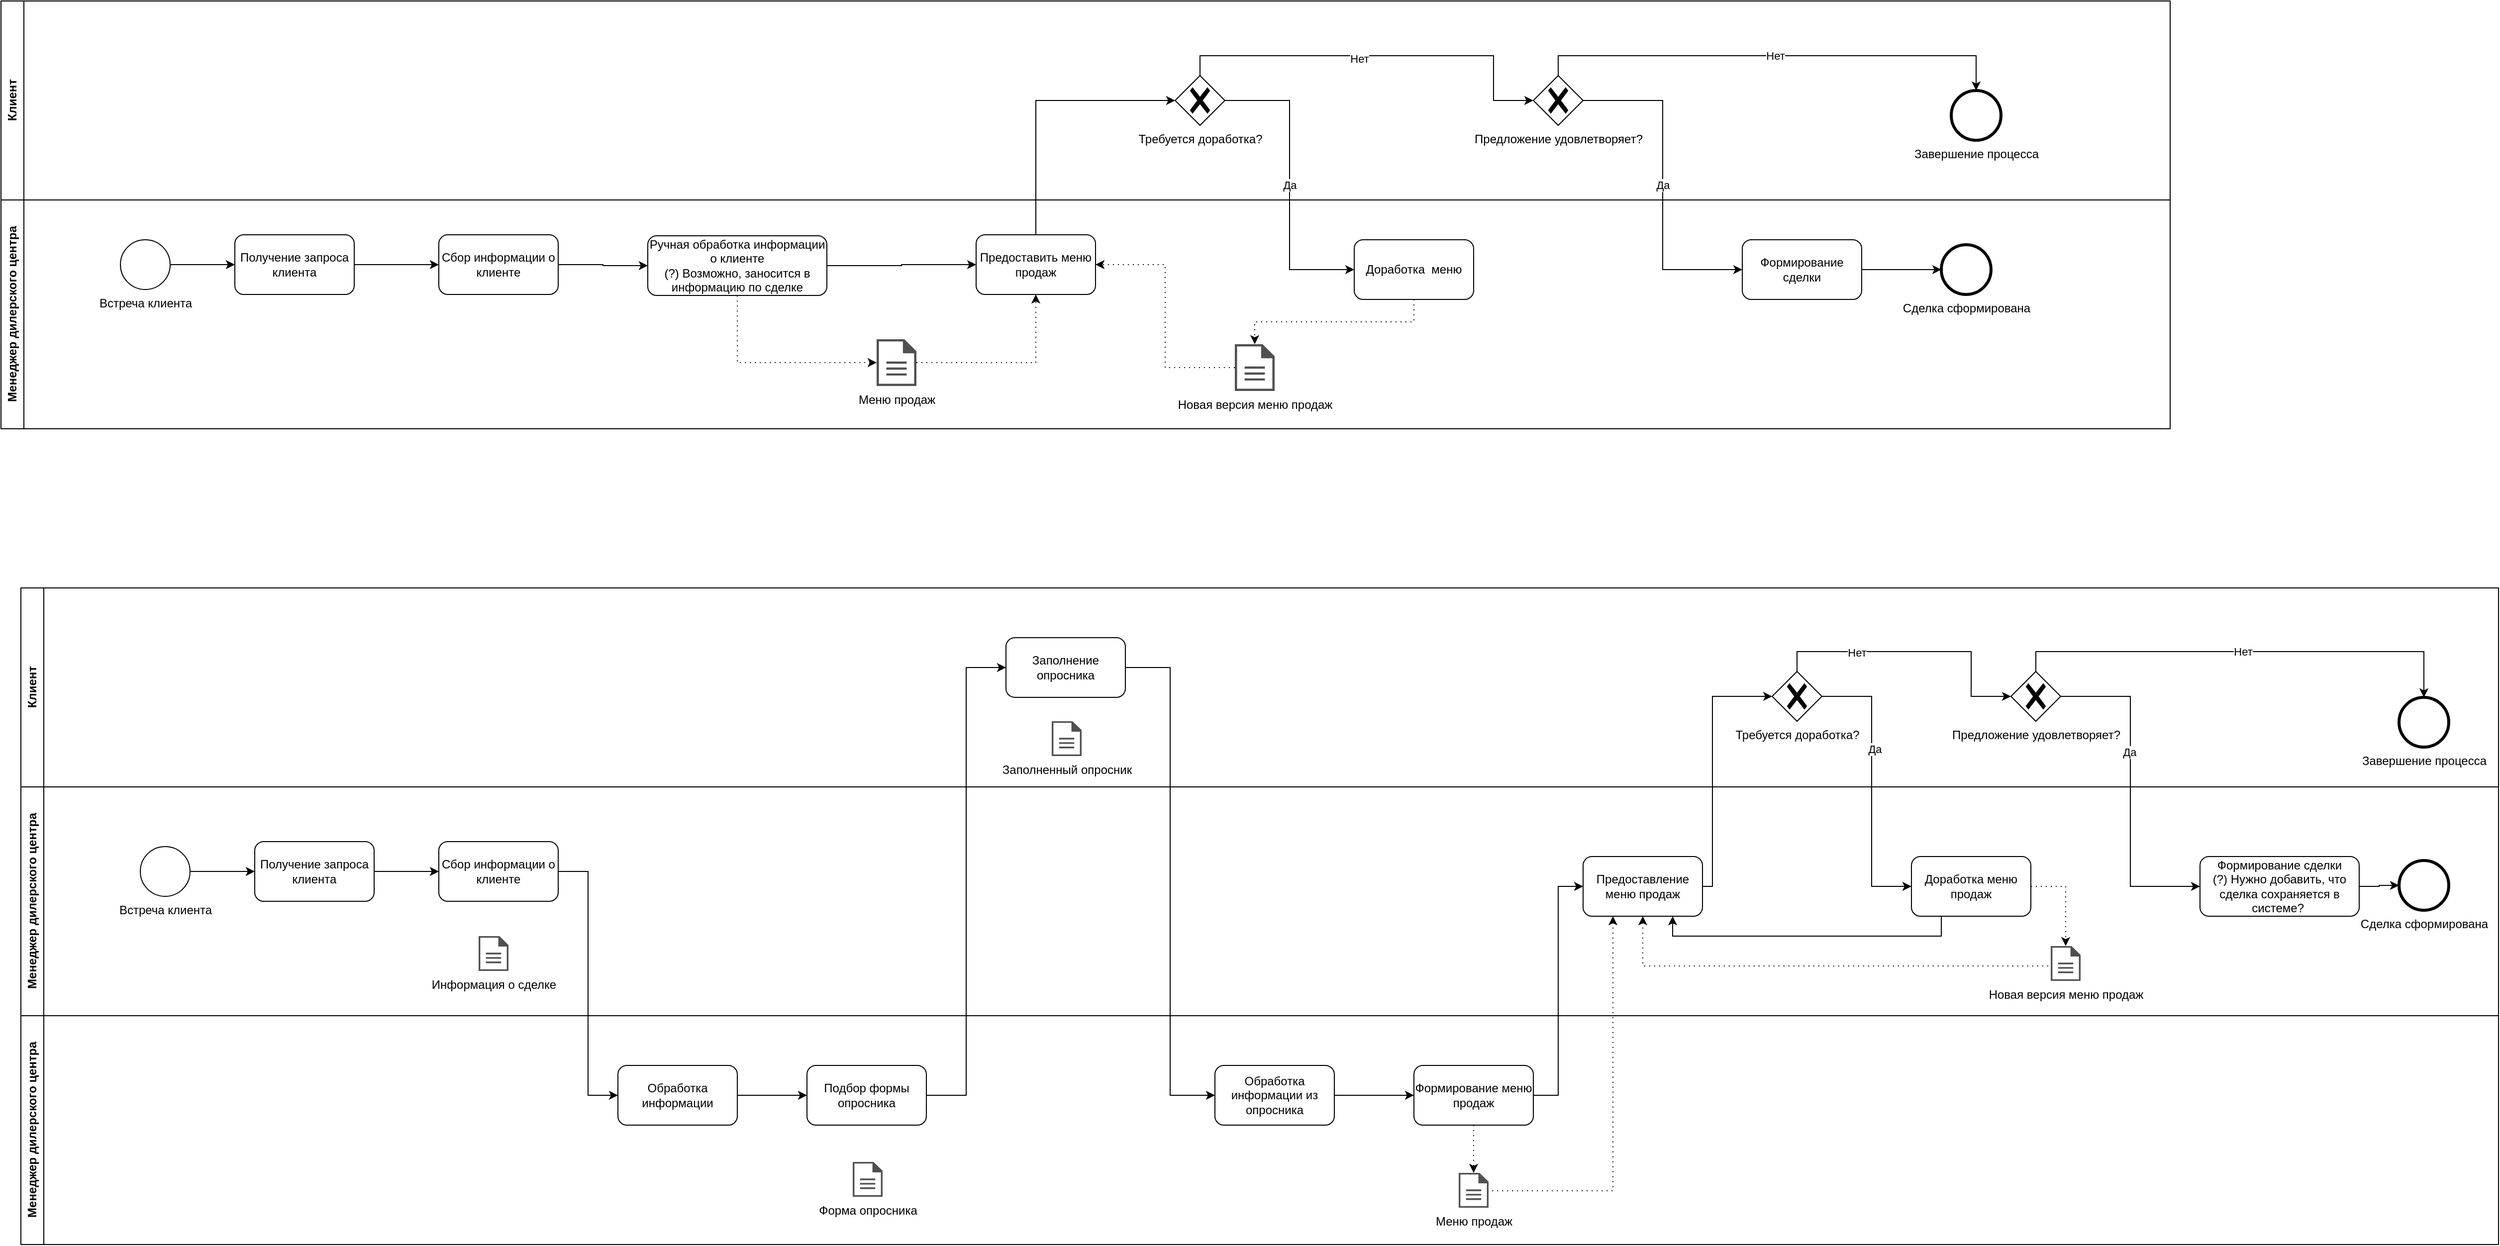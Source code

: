 <mxfile version="20.8.6" type="github">
  <diagram name="Page-1" id="2a216829-ef6e-dabb-86c1-c78162f3ba2b">
    <mxGraphModel dx="3197" dy="1707" grid="1" gridSize="10" guides="1" tooltips="1" connect="1" arrows="1" fold="1" page="1" pageScale="1" pageWidth="850" pageHeight="1100" background="none" math="0" shadow="0">
      <root>
        <mxCell id="0" />
        <mxCell id="1" parent="0" />
        <mxCell id="ZlQ-SaAlC8NXr6iBDygl-1" value="Клиент" style="swimlane;horizontal=0;whiteSpace=wrap;html=1;" vertex="1" parent="1">
          <mxGeometry x="190" y="1010" width="2180" height="200" as="geometry" />
        </mxCell>
        <mxCell id="ZlQ-SaAlC8NXr6iBDygl-26" style="edgeStyle=orthogonalEdgeStyle;rounded=0;orthogonalLoop=1;jettySize=auto;html=1;exitX=0.5;exitY=0;exitDx=0;exitDy=0;exitPerimeter=0;entryX=0;entryY=0.5;entryDx=0;entryDy=0;entryPerimeter=0;" edge="1" parent="ZlQ-SaAlC8NXr6iBDygl-1" source="ZlQ-SaAlC8NXr6iBDygl-7" target="ZlQ-SaAlC8NXr6iBDygl-16">
          <mxGeometry relative="1" as="geometry">
            <Array as="points">
              <mxPoint x="1205" y="55" />
              <mxPoint x="1500" y="55" />
              <mxPoint x="1500" y="100" />
            </Array>
          </mxGeometry>
        </mxCell>
        <mxCell id="ZlQ-SaAlC8NXr6iBDygl-27" value="Нет" style="edgeLabel;html=1;align=center;verticalAlign=middle;resizable=0;points=[];" vertex="1" connectable="0" parent="ZlQ-SaAlC8NXr6iBDygl-26">
          <mxGeometry x="-0.096" y="-3" relative="1" as="geometry">
            <mxPoint x="-1" as="offset" />
          </mxGeometry>
        </mxCell>
        <mxCell id="ZlQ-SaAlC8NXr6iBDygl-7" value="Требуется доработка?" style="points=[[0.25,0.25,0],[0.5,0,0],[0.75,0.25,0],[1,0.5,0],[0.75,0.75,0],[0.5,1,0],[0.25,0.75,0],[0,0.5,0]];shape=mxgraph.bpmn.gateway2;html=1;verticalLabelPosition=bottom;labelBackgroundColor=#ffffff;verticalAlign=top;align=center;perimeter=rhombusPerimeter;outlineConnect=0;outline=none;symbol=none;gwType=exclusive;" vertex="1" parent="ZlQ-SaAlC8NXr6iBDygl-1">
          <mxGeometry x="1180" y="75" width="50" height="50" as="geometry" />
        </mxCell>
        <mxCell id="ZlQ-SaAlC8NXr6iBDygl-25" value="Нет" style="edgeStyle=orthogonalEdgeStyle;rounded=0;orthogonalLoop=1;jettySize=auto;html=1;exitX=0.5;exitY=0;exitDx=0;exitDy=0;exitPerimeter=0;entryX=0.5;entryY=0;entryDx=0;entryDy=0;entryPerimeter=0;" edge="1" parent="ZlQ-SaAlC8NXr6iBDygl-1" source="ZlQ-SaAlC8NXr6iBDygl-16" target="ZlQ-SaAlC8NXr6iBDygl-23">
          <mxGeometry relative="1" as="geometry" />
        </mxCell>
        <mxCell id="ZlQ-SaAlC8NXr6iBDygl-16" value="Предложение удовлетворяет?" style="points=[[0.25,0.25,0],[0.5,0,0],[0.75,0.25,0],[1,0.5,0],[0.75,0.75,0],[0.5,1,0],[0.25,0.75,0],[0,0.5,0]];shape=mxgraph.bpmn.gateway2;html=1;verticalLabelPosition=bottom;labelBackgroundColor=#ffffff;verticalAlign=top;align=center;perimeter=rhombusPerimeter;outlineConnect=0;outline=none;symbol=none;gwType=exclusive;" vertex="1" parent="ZlQ-SaAlC8NXr6iBDygl-1">
          <mxGeometry x="1540" y="75" width="50" height="50" as="geometry" />
        </mxCell>
        <mxCell id="ZlQ-SaAlC8NXr6iBDygl-23" value="Завершение процесса" style="points=[[0.145,0.145,0],[0.5,0,0],[0.855,0.145,0],[1,0.5,0],[0.855,0.855,0],[0.5,1,0],[0.145,0.855,0],[0,0.5,0]];shape=mxgraph.bpmn.event;html=1;verticalLabelPosition=bottom;labelBackgroundColor=#ffffff;verticalAlign=top;align=center;perimeter=ellipsePerimeter;outlineConnect=0;aspect=fixed;outline=end;symbol=terminate2;" vertex="1" parent="ZlQ-SaAlC8NXr6iBDygl-1">
          <mxGeometry x="1960" y="90" width="50" height="50" as="geometry" />
        </mxCell>
        <mxCell id="ZlQ-SaAlC8NXr6iBDygl-2" value="Менеджер дилерского центра" style="swimlane;horizontal=0;whiteSpace=wrap;html=1;" vertex="1" parent="1">
          <mxGeometry x="190" y="1210" width="2180" height="230" as="geometry" />
        </mxCell>
        <mxCell id="ZlQ-SaAlC8NXr6iBDygl-3" value="Встреча клиента" style="points=[[0.145,0.145,0],[0.5,0,0],[0.855,0.145,0],[1,0.5,0],[0.855,0.855,0],[0.5,1,0],[0.145,0.855,0],[0,0.5,0]];shape=mxgraph.bpmn.event;html=1;verticalLabelPosition=bottom;labelBackgroundColor=#ffffff;verticalAlign=top;align=center;perimeter=ellipsePerimeter;outlineConnect=0;aspect=fixed;outline=standard;symbol=general;" vertex="1" parent="ZlQ-SaAlC8NXr6iBDygl-2">
          <mxGeometry x="120" y="40" width="50" height="50" as="geometry" />
        </mxCell>
        <mxCell id="ZlQ-SaAlC8NXr6iBDygl-46" style="edgeStyle=orthogonalEdgeStyle;rounded=0;orthogonalLoop=1;jettySize=auto;html=1;exitX=0;exitY=0.5;exitDx=0;exitDy=0;entryX=1;entryY=0.5;entryDx=0;entryDy=0;entryPerimeter=0;startArrow=classic;startFill=1;endArrow=none;endFill=0;" edge="1" parent="ZlQ-SaAlC8NXr6iBDygl-2" source="ZlQ-SaAlC8NXr6iBDygl-5" target="ZlQ-SaAlC8NXr6iBDygl-3">
          <mxGeometry relative="1" as="geometry" />
        </mxCell>
        <mxCell id="ZlQ-SaAlC8NXr6iBDygl-5" value="Получение запроса клиента" style="rounded=1;whiteSpace=wrap;html=1;" vertex="1" parent="ZlQ-SaAlC8NXr6iBDygl-2">
          <mxGeometry x="235" y="35" width="120" height="60" as="geometry" />
        </mxCell>
        <mxCell id="ZlQ-SaAlC8NXr6iBDygl-6" value="Предоставить меню продаж" style="rounded=1;whiteSpace=wrap;html=1;" vertex="1" parent="ZlQ-SaAlC8NXr6iBDygl-2">
          <mxGeometry x="980" y="35" width="120" height="60" as="geometry" />
        </mxCell>
        <mxCell id="ZlQ-SaAlC8NXr6iBDygl-38" style="edgeStyle=orthogonalEdgeStyle;rounded=0;orthogonalLoop=1;jettySize=auto;html=1;exitX=1;exitY=0.5;exitDx=0;exitDy=0;entryX=0;entryY=0.5;entryDx=0;entryDy=0;" edge="1" parent="ZlQ-SaAlC8NXr6iBDygl-2" source="ZlQ-SaAlC8NXr6iBDygl-8" target="ZlQ-SaAlC8NXr6iBDygl-6">
          <mxGeometry relative="1" as="geometry" />
        </mxCell>
        <mxCell id="ZlQ-SaAlC8NXr6iBDygl-44" style="edgeStyle=orthogonalEdgeStyle;rounded=0;orthogonalLoop=1;jettySize=auto;html=1;exitX=0;exitY=0.5;exitDx=0;exitDy=0;entryX=1;entryY=0.5;entryDx=0;entryDy=0;startArrow=classic;startFill=1;endArrow=none;endFill=0;" edge="1" parent="ZlQ-SaAlC8NXr6iBDygl-2" source="ZlQ-SaAlC8NXr6iBDygl-8" target="ZlQ-SaAlC8NXr6iBDygl-15">
          <mxGeometry relative="1" as="geometry" />
        </mxCell>
        <mxCell id="ZlQ-SaAlC8NXr6iBDygl-8" value="Ручная обработка информации о клиенте&lt;br&gt;(?) Возможно, заносится в информацию по сделке" style="rounded=1;whiteSpace=wrap;html=1;" vertex="1" parent="ZlQ-SaAlC8NXr6iBDygl-2">
          <mxGeometry x="650" y="36" width="180" height="60" as="geometry" />
        </mxCell>
        <mxCell id="ZlQ-SaAlC8NXr6iBDygl-35" style="edgeStyle=orthogonalEdgeStyle;rounded=0;orthogonalLoop=1;jettySize=auto;html=1;exitX=0.5;exitY=1;exitDx=0;exitDy=0;dashed=1;dashPattern=1 4;" edge="1" parent="ZlQ-SaAlC8NXr6iBDygl-2" source="ZlQ-SaAlC8NXr6iBDygl-14" target="ZlQ-SaAlC8NXr6iBDygl-32">
          <mxGeometry relative="1" as="geometry" />
        </mxCell>
        <mxCell id="ZlQ-SaAlC8NXr6iBDygl-14" value="Доработка &amp;nbsp;меню" style="rounded=1;whiteSpace=wrap;html=1;" vertex="1" parent="ZlQ-SaAlC8NXr6iBDygl-2">
          <mxGeometry x="1360" y="40" width="120" height="60" as="geometry" />
        </mxCell>
        <mxCell id="ZlQ-SaAlC8NXr6iBDygl-45" style="edgeStyle=orthogonalEdgeStyle;rounded=0;orthogonalLoop=1;jettySize=auto;html=1;exitX=0;exitY=0.5;exitDx=0;exitDy=0;entryX=1;entryY=0.5;entryDx=0;entryDy=0;startArrow=classic;startFill=1;endArrow=none;endFill=0;" edge="1" parent="ZlQ-SaAlC8NXr6iBDygl-2" source="ZlQ-SaAlC8NXr6iBDygl-15" target="ZlQ-SaAlC8NXr6iBDygl-5">
          <mxGeometry relative="1" as="geometry" />
        </mxCell>
        <mxCell id="ZlQ-SaAlC8NXr6iBDygl-15" value="Сбор информации о клиенте" style="rounded=1;whiteSpace=wrap;html=1;" vertex="1" parent="ZlQ-SaAlC8NXr6iBDygl-2">
          <mxGeometry x="440" y="35" width="120" height="60" as="geometry" />
        </mxCell>
        <mxCell id="ZlQ-SaAlC8NXr6iBDygl-24" style="edgeStyle=orthogonalEdgeStyle;rounded=0;orthogonalLoop=1;jettySize=auto;html=1;exitX=1;exitY=0.5;exitDx=0;exitDy=0;entryX=0;entryY=0.5;entryDx=0;entryDy=0;entryPerimeter=0;" edge="1" parent="ZlQ-SaAlC8NXr6iBDygl-2" source="ZlQ-SaAlC8NXr6iBDygl-18" target="ZlQ-SaAlC8NXr6iBDygl-22">
          <mxGeometry relative="1" as="geometry" />
        </mxCell>
        <mxCell id="ZlQ-SaAlC8NXr6iBDygl-18" value="Формирование сделки" style="rounded=1;whiteSpace=wrap;html=1;" vertex="1" parent="ZlQ-SaAlC8NXr6iBDygl-2">
          <mxGeometry x="1750" y="40" width="120" height="60" as="geometry" />
        </mxCell>
        <mxCell id="ZlQ-SaAlC8NXr6iBDygl-22" value="Сделка сформирована" style="points=[[0.145,0.145,0],[0.5,0,0],[0.855,0.145,0],[1,0.5,0],[0.855,0.855,0],[0.5,1,0],[0.145,0.855,0],[0,0.5,0]];shape=mxgraph.bpmn.event;html=1;verticalLabelPosition=bottom;labelBackgroundColor=#ffffff;verticalAlign=top;align=center;perimeter=ellipsePerimeter;outlineConnect=0;aspect=fixed;outline=end;symbol=terminate2;" vertex="1" parent="ZlQ-SaAlC8NXr6iBDygl-2">
          <mxGeometry x="1950" y="45" width="50" height="50" as="geometry" />
        </mxCell>
        <mxCell id="ZlQ-SaAlC8NXr6iBDygl-34" style="edgeStyle=orthogonalEdgeStyle;rounded=0;orthogonalLoop=1;jettySize=auto;html=1;entryX=1;entryY=0.5;entryDx=0;entryDy=0;dashed=1;dashPattern=1 4;" edge="1" parent="ZlQ-SaAlC8NXr6iBDygl-2" source="ZlQ-SaAlC8NXr6iBDygl-32" target="ZlQ-SaAlC8NXr6iBDygl-6">
          <mxGeometry relative="1" as="geometry" />
        </mxCell>
        <mxCell id="ZlQ-SaAlC8NXr6iBDygl-32" value="Новая версия меню продаж" style="sketch=0;pointerEvents=1;shadow=0;dashed=0;html=1;strokeColor=none;fillColor=#505050;labelPosition=center;verticalLabelPosition=bottom;verticalAlign=top;outlineConnect=0;align=center;shape=mxgraph.office.concepts.document;" vertex="1" parent="ZlQ-SaAlC8NXr6iBDygl-2">
          <mxGeometry x="1240" y="145" width="40" height="47" as="geometry" />
        </mxCell>
        <mxCell id="ZlQ-SaAlC8NXr6iBDygl-41" style="edgeStyle=orthogonalEdgeStyle;rounded=0;orthogonalLoop=1;jettySize=auto;html=1;entryX=0.5;entryY=1;entryDx=0;entryDy=0;dashed=1;dashPattern=1 4;startArrow=classic;startFill=1;endArrow=none;endFill=0;" edge="1" parent="ZlQ-SaAlC8NXr6iBDygl-2" source="ZlQ-SaAlC8NXr6iBDygl-37" target="ZlQ-SaAlC8NXr6iBDygl-8">
          <mxGeometry relative="1" as="geometry" />
        </mxCell>
        <mxCell id="ZlQ-SaAlC8NXr6iBDygl-42" style="edgeStyle=orthogonalEdgeStyle;rounded=0;orthogonalLoop=1;jettySize=auto;html=1;dashed=1;dashPattern=1 4;" edge="1" parent="ZlQ-SaAlC8NXr6iBDygl-2" source="ZlQ-SaAlC8NXr6iBDygl-37" target="ZlQ-SaAlC8NXr6iBDygl-6">
          <mxGeometry relative="1" as="geometry" />
        </mxCell>
        <mxCell id="ZlQ-SaAlC8NXr6iBDygl-37" value="Меню продаж" style="sketch=0;pointerEvents=1;shadow=0;dashed=0;html=1;strokeColor=none;fillColor=#505050;labelPosition=center;verticalLabelPosition=bottom;verticalAlign=top;outlineConnect=0;align=center;shape=mxgraph.office.concepts.document;" vertex="1" parent="ZlQ-SaAlC8NXr6iBDygl-2">
          <mxGeometry x="880" y="140" width="40" height="47" as="geometry" />
        </mxCell>
        <mxCell id="ZlQ-SaAlC8NXr6iBDygl-19" value="Да" style="edgeStyle=orthogonalEdgeStyle;rounded=0;orthogonalLoop=1;jettySize=auto;html=1;exitX=1;exitY=0.5;exitDx=0;exitDy=0;exitPerimeter=0;entryX=0;entryY=0.5;entryDx=0;entryDy=0;" edge="1" parent="1" source="ZlQ-SaAlC8NXr6iBDygl-16" target="ZlQ-SaAlC8NXr6iBDygl-18">
          <mxGeometry relative="1" as="geometry" />
        </mxCell>
        <mxCell id="ZlQ-SaAlC8NXr6iBDygl-28" value="Да" style="edgeStyle=orthogonalEdgeStyle;rounded=0;orthogonalLoop=1;jettySize=auto;html=1;exitX=1;exitY=0.5;exitDx=0;exitDy=0;exitPerimeter=0;entryX=0;entryY=0.5;entryDx=0;entryDy=0;" edge="1" parent="1" source="ZlQ-SaAlC8NXr6iBDygl-7" target="ZlQ-SaAlC8NXr6iBDygl-14">
          <mxGeometry relative="1" as="geometry" />
        </mxCell>
        <mxCell id="ZlQ-SaAlC8NXr6iBDygl-36" style="edgeStyle=orthogonalEdgeStyle;rounded=0;orthogonalLoop=1;jettySize=auto;html=1;exitX=0.5;exitY=0;exitDx=0;exitDy=0;entryX=0;entryY=0.5;entryDx=0;entryDy=0;entryPerimeter=0;" edge="1" parent="1" source="ZlQ-SaAlC8NXr6iBDygl-6" target="ZlQ-SaAlC8NXr6iBDygl-7">
          <mxGeometry relative="1" as="geometry" />
        </mxCell>
        <mxCell id="ZlQ-SaAlC8NXr6iBDygl-78" value="Клиент" style="swimlane;horizontal=0;whiteSpace=wrap;html=1;" vertex="1" parent="1">
          <mxGeometry x="210" y="1600" width="2490" height="200" as="geometry" />
        </mxCell>
        <mxCell id="ZlQ-SaAlC8NXr6iBDygl-158" value="Заполнение опросника" style="rounded=1;whiteSpace=wrap;html=1;" vertex="1" parent="ZlQ-SaAlC8NXr6iBDygl-78">
          <mxGeometry x="990" y="50" width="120" height="60" as="geometry" />
        </mxCell>
        <mxCell id="ZlQ-SaAlC8NXr6iBDygl-159" value="Заполненный опросник" style="sketch=0;pointerEvents=1;shadow=0;dashed=0;html=1;strokeColor=none;fillColor=#505050;labelPosition=center;verticalLabelPosition=bottom;verticalAlign=top;outlineConnect=0;align=center;shape=mxgraph.office.concepts.document;" vertex="1" parent="ZlQ-SaAlC8NXr6iBDygl-78">
          <mxGeometry x="1036" y="134" width="30" height="35" as="geometry" />
        </mxCell>
        <mxCell id="ZlQ-SaAlC8NXr6iBDygl-169" value="Требуется доработка?" style="points=[[0.25,0.25,0],[0.5,0,0],[0.75,0.25,0],[1,0.5,0],[0.75,0.75,0],[0.5,1,0],[0.25,0.75,0],[0,0.5,0]];shape=mxgraph.bpmn.gateway2;html=1;verticalLabelPosition=bottom;labelBackgroundColor=#ffffff;verticalAlign=top;align=center;perimeter=rhombusPerimeter;outlineConnect=0;outline=none;symbol=none;gwType=exclusive;" vertex="1" parent="ZlQ-SaAlC8NXr6iBDygl-78">
          <mxGeometry x="1760" y="84" width="50" height="50" as="geometry" />
        </mxCell>
        <mxCell id="ZlQ-SaAlC8NXr6iBDygl-211" style="edgeStyle=orthogonalEdgeStyle;rounded=0;orthogonalLoop=1;jettySize=auto;html=1;exitX=0;exitY=0.5;exitDx=0;exitDy=0;exitPerimeter=0;entryX=0.5;entryY=0;entryDx=0;entryDy=0;entryPerimeter=0;startArrow=classic;startFill=1;endArrow=none;endFill=0;" edge="1" parent="ZlQ-SaAlC8NXr6iBDygl-78" source="ZlQ-SaAlC8NXr6iBDygl-208" target="ZlQ-SaAlC8NXr6iBDygl-169">
          <mxGeometry relative="1" as="geometry">
            <Array as="points">
              <mxPoint x="1960" y="109" />
              <mxPoint x="1960" y="64" />
              <mxPoint x="1785" y="64" />
            </Array>
          </mxGeometry>
        </mxCell>
        <mxCell id="ZlQ-SaAlC8NXr6iBDygl-212" value="Нет" style="edgeLabel;html=1;align=center;verticalAlign=middle;resizable=0;points=[];" vertex="1" connectable="0" parent="ZlQ-SaAlC8NXr6iBDygl-211">
          <mxGeometry x="0.43" y="1" relative="1" as="geometry">
            <mxPoint as="offset" />
          </mxGeometry>
        </mxCell>
        <mxCell id="ZlQ-SaAlC8NXr6iBDygl-208" value="Предложение удовлетворяет?" style="points=[[0.25,0.25,0],[0.5,0,0],[0.75,0.25,0],[1,0.5,0],[0.75,0.75,0],[0.5,1,0],[0.25,0.75,0],[0,0.5,0]];shape=mxgraph.bpmn.gateway2;html=1;verticalLabelPosition=bottom;labelBackgroundColor=#ffffff;verticalAlign=top;align=center;perimeter=rhombusPerimeter;outlineConnect=0;outline=none;symbol=none;gwType=exclusive;" vertex="1" parent="ZlQ-SaAlC8NXr6iBDygl-78">
          <mxGeometry x="2000" y="84" width="50" height="50" as="geometry" />
        </mxCell>
        <mxCell id="ZlQ-SaAlC8NXr6iBDygl-209" value="Завершение процесса" style="points=[[0.145,0.145,0],[0.5,0,0],[0.855,0.145,0],[1,0.5,0],[0.855,0.855,0],[0.5,1,0],[0.145,0.855,0],[0,0.5,0]];shape=mxgraph.bpmn.event;html=1;verticalLabelPosition=bottom;labelBackgroundColor=#ffffff;verticalAlign=top;align=center;perimeter=ellipsePerimeter;outlineConnect=0;aspect=fixed;outline=end;symbol=terminate2;" vertex="1" parent="ZlQ-SaAlC8NXr6iBDygl-78">
          <mxGeometry x="2390" y="110" width="50" height="50" as="geometry" />
        </mxCell>
        <mxCell id="ZlQ-SaAlC8NXr6iBDygl-207" value="Нет" style="edgeStyle=orthogonalEdgeStyle;rounded=0;orthogonalLoop=1;jettySize=auto;html=1;exitX=0.5;exitY=0;exitDx=0;exitDy=0;exitPerimeter=0;entryX=0.5;entryY=0;entryDx=0;entryDy=0;entryPerimeter=0;" edge="1" parent="ZlQ-SaAlC8NXr6iBDygl-78" source="ZlQ-SaAlC8NXr6iBDygl-208" target="ZlQ-SaAlC8NXr6iBDygl-209">
          <mxGeometry relative="1" as="geometry" />
        </mxCell>
        <mxCell id="ZlQ-SaAlC8NXr6iBDygl-85" value="Менеджер дилерского центра" style="swimlane;horizontal=0;whiteSpace=wrap;html=1;" vertex="1" parent="1">
          <mxGeometry x="210" y="1800" width="2490" height="230" as="geometry" />
        </mxCell>
        <mxCell id="ZlQ-SaAlC8NXr6iBDygl-86" value="Встреча клиента" style="points=[[0.145,0.145,0],[0.5,0,0],[0.855,0.145,0],[1,0.5,0],[0.855,0.855,0],[0.5,1,0],[0.145,0.855,0],[0,0.5,0]];shape=mxgraph.bpmn.event;html=1;verticalLabelPosition=bottom;labelBackgroundColor=#ffffff;verticalAlign=top;align=center;perimeter=ellipsePerimeter;outlineConnect=0;aspect=fixed;outline=standard;symbol=general;" vertex="1" parent="ZlQ-SaAlC8NXr6iBDygl-85">
          <mxGeometry x="120" y="60" width="50" height="50" as="geometry" />
        </mxCell>
        <mxCell id="ZlQ-SaAlC8NXr6iBDygl-87" style="edgeStyle=orthogonalEdgeStyle;rounded=0;orthogonalLoop=1;jettySize=auto;html=1;exitX=0;exitY=0.5;exitDx=0;exitDy=0;entryX=1;entryY=0.5;entryDx=0;entryDy=0;entryPerimeter=0;startArrow=classic;startFill=1;endArrow=none;endFill=0;" edge="1" parent="ZlQ-SaAlC8NXr6iBDygl-85" source="ZlQ-SaAlC8NXr6iBDygl-88" target="ZlQ-SaAlC8NXr6iBDygl-86">
          <mxGeometry relative="1" as="geometry" />
        </mxCell>
        <mxCell id="ZlQ-SaAlC8NXr6iBDygl-88" value="Получение запроса клиента" style="rounded=1;whiteSpace=wrap;html=1;" vertex="1" parent="ZlQ-SaAlC8NXr6iBDygl-85">
          <mxGeometry x="235" y="55" width="120" height="60" as="geometry" />
        </mxCell>
        <mxCell id="ZlQ-SaAlC8NXr6iBDygl-95" style="edgeStyle=orthogonalEdgeStyle;rounded=0;orthogonalLoop=1;jettySize=auto;html=1;exitX=0;exitY=0.5;exitDx=0;exitDy=0;entryX=1;entryY=0.5;entryDx=0;entryDy=0;startArrow=classic;startFill=1;endArrow=none;endFill=0;" edge="1" parent="ZlQ-SaAlC8NXr6iBDygl-85" source="ZlQ-SaAlC8NXr6iBDygl-96" target="ZlQ-SaAlC8NXr6iBDygl-88">
          <mxGeometry relative="1" as="geometry" />
        </mxCell>
        <mxCell id="ZlQ-SaAlC8NXr6iBDygl-96" value="Сбор информации о клиенте" style="rounded=1;whiteSpace=wrap;html=1;" vertex="1" parent="ZlQ-SaAlC8NXr6iBDygl-85">
          <mxGeometry x="420" y="55" width="120" height="60" as="geometry" />
        </mxCell>
        <mxCell id="ZlQ-SaAlC8NXr6iBDygl-151" value="Информация о сделке" style="sketch=0;pointerEvents=1;shadow=0;dashed=0;html=1;strokeColor=none;fillColor=#505050;labelPosition=center;verticalLabelPosition=bottom;verticalAlign=top;outlineConnect=0;align=center;shape=mxgraph.office.concepts.document;" vertex="1" parent="ZlQ-SaAlC8NXr6iBDygl-85">
          <mxGeometry x="460" y="150" width="30" height="35" as="geometry" />
        </mxCell>
        <mxCell id="ZlQ-SaAlC8NXr6iBDygl-225" style="edgeStyle=orthogonalEdgeStyle;rounded=0;orthogonalLoop=1;jettySize=auto;html=1;exitX=0.5;exitY=1;exitDx=0;exitDy=0;dashed=1;dashPattern=1 4;startArrow=classic;startFill=1;endArrow=none;endFill=0;" edge="1" parent="ZlQ-SaAlC8NXr6iBDygl-85" source="ZlQ-SaAlC8NXr6iBDygl-168" target="ZlQ-SaAlC8NXr6iBDygl-179">
          <mxGeometry relative="1" as="geometry">
            <Array as="points">
              <mxPoint x="1630" y="180" />
            </Array>
          </mxGeometry>
        </mxCell>
        <mxCell id="ZlQ-SaAlC8NXr6iBDygl-168" value="Предоставление меню продаж" style="rounded=1;whiteSpace=wrap;html=1;" vertex="1" parent="ZlQ-SaAlC8NXr6iBDygl-85">
          <mxGeometry x="1570" y="70" width="120" height="60" as="geometry" />
        </mxCell>
        <mxCell id="ZlQ-SaAlC8NXr6iBDygl-221" style="edgeStyle=orthogonalEdgeStyle;rounded=0;orthogonalLoop=1;jettySize=auto;html=1;exitX=1;exitY=0.5;exitDx=0;exitDy=0;dashed=1;dashPattern=1 4;startArrow=none;startFill=0;endArrow=classic;endFill=1;" edge="1" parent="ZlQ-SaAlC8NXr6iBDygl-85" source="ZlQ-SaAlC8NXr6iBDygl-178" target="ZlQ-SaAlC8NXr6iBDygl-179">
          <mxGeometry relative="1" as="geometry" />
        </mxCell>
        <mxCell id="ZlQ-SaAlC8NXr6iBDygl-223" style="edgeStyle=orthogonalEdgeStyle;rounded=0;orthogonalLoop=1;jettySize=auto;html=1;exitX=0.25;exitY=1;exitDx=0;exitDy=0;entryX=0.75;entryY=1;entryDx=0;entryDy=0;startArrow=none;startFill=0;endArrow=classic;endFill=1;" edge="1" parent="ZlQ-SaAlC8NXr6iBDygl-85" source="ZlQ-SaAlC8NXr6iBDygl-178" target="ZlQ-SaAlC8NXr6iBDygl-168">
          <mxGeometry relative="1" as="geometry" />
        </mxCell>
        <mxCell id="ZlQ-SaAlC8NXr6iBDygl-178" value="Доработка меню продаж" style="rounded=1;whiteSpace=wrap;html=1;" vertex="1" parent="ZlQ-SaAlC8NXr6iBDygl-85">
          <mxGeometry x="1900" y="70" width="120" height="60" as="geometry" />
        </mxCell>
        <mxCell id="ZlQ-SaAlC8NXr6iBDygl-179" value="Новая версия меню продаж" style="sketch=0;pointerEvents=1;shadow=0;dashed=0;html=1;strokeColor=none;fillColor=#505050;labelPosition=center;verticalLabelPosition=bottom;verticalAlign=top;outlineConnect=0;align=center;shape=mxgraph.office.concepts.document;" vertex="1" parent="ZlQ-SaAlC8NXr6iBDygl-85">
          <mxGeometry x="2040" y="160" width="30" height="35" as="geometry" />
        </mxCell>
        <mxCell id="ZlQ-SaAlC8NXr6iBDygl-200" value="Формирование сделки&lt;br&gt;(?) Нужно добавить, что сделка сохраняется в системе?&amp;nbsp;" style="rounded=1;whiteSpace=wrap;html=1;" vertex="1" parent="ZlQ-SaAlC8NXr6iBDygl-85">
          <mxGeometry x="2190" y="70" width="160" height="60" as="geometry" />
        </mxCell>
        <mxCell id="ZlQ-SaAlC8NXr6iBDygl-205" style="edgeStyle=orthogonalEdgeStyle;rounded=0;orthogonalLoop=1;jettySize=auto;html=1;exitX=0;exitY=0.5;exitDx=0;exitDy=0;exitPerimeter=0;entryX=1;entryY=0.5;entryDx=0;entryDy=0;startArrow=classic;startFill=1;endArrow=none;endFill=0;" edge="1" parent="ZlQ-SaAlC8NXr6iBDygl-85" source="ZlQ-SaAlC8NXr6iBDygl-202" target="ZlQ-SaAlC8NXr6iBDygl-200">
          <mxGeometry relative="1" as="geometry" />
        </mxCell>
        <mxCell id="ZlQ-SaAlC8NXr6iBDygl-202" value="Сделка сформирована" style="points=[[0.145,0.145,0],[0.5,0,0],[0.855,0.145,0],[1,0.5,0],[0.855,0.855,0],[0.5,1,0],[0.145,0.855,0],[0,0.5,0]];shape=mxgraph.bpmn.event;html=1;verticalLabelPosition=bottom;labelBackgroundColor=#ffffff;verticalAlign=top;align=center;perimeter=ellipsePerimeter;outlineConnect=0;aspect=fixed;outline=end;symbol=terminate2;" vertex="1" parent="ZlQ-SaAlC8NXr6iBDygl-85">
          <mxGeometry x="2390" y="74" width="50" height="50" as="geometry" />
        </mxCell>
        <mxCell id="ZlQ-SaAlC8NXr6iBDygl-109" value="Менеджер дилерского центра" style="swimlane;horizontal=0;whiteSpace=wrap;html=1;" vertex="1" parent="1">
          <mxGeometry x="210" y="2030" width="2490" height="230" as="geometry" />
        </mxCell>
        <mxCell id="ZlQ-SaAlC8NXr6iBDygl-150" value="Обработка информации" style="rounded=1;whiteSpace=wrap;html=1;" vertex="1" parent="ZlQ-SaAlC8NXr6iBDygl-109">
          <mxGeometry x="600" y="50" width="120" height="60" as="geometry" />
        </mxCell>
        <mxCell id="ZlQ-SaAlC8NXr6iBDygl-182" style="edgeStyle=orthogonalEdgeStyle;rounded=0;orthogonalLoop=1;jettySize=auto;html=1;exitX=0;exitY=0.5;exitDx=0;exitDy=0;entryX=1;entryY=0.5;entryDx=0;entryDy=0;startArrow=classic;startFill=1;endArrow=none;endFill=0;" edge="1" parent="ZlQ-SaAlC8NXr6iBDygl-109" source="ZlQ-SaAlC8NXr6iBDygl-152" target="ZlQ-SaAlC8NXr6iBDygl-150">
          <mxGeometry relative="1" as="geometry" />
        </mxCell>
        <mxCell id="ZlQ-SaAlC8NXr6iBDygl-152" value="Подбор формы опросника" style="rounded=1;whiteSpace=wrap;html=1;" vertex="1" parent="ZlQ-SaAlC8NXr6iBDygl-109">
          <mxGeometry x="790" y="50" width="120" height="60" as="geometry" />
        </mxCell>
        <mxCell id="ZlQ-SaAlC8NXr6iBDygl-153" value="Форма опросника" style="sketch=0;pointerEvents=1;shadow=0;dashed=0;html=1;strokeColor=none;fillColor=#505050;labelPosition=center;verticalLabelPosition=bottom;verticalAlign=top;outlineConnect=0;align=center;shape=mxgraph.office.concepts.document;" vertex="1" parent="ZlQ-SaAlC8NXr6iBDygl-109">
          <mxGeometry x="836" y="147" width="30" height="35" as="geometry" />
        </mxCell>
        <mxCell id="ZlQ-SaAlC8NXr6iBDygl-160" value="Обработка информации из опросника" style="rounded=1;whiteSpace=wrap;html=1;" vertex="1" parent="ZlQ-SaAlC8NXr6iBDygl-109">
          <mxGeometry x="1200" y="50" width="120" height="60" as="geometry" />
        </mxCell>
        <mxCell id="ZlQ-SaAlC8NXr6iBDygl-191" style="edgeStyle=orthogonalEdgeStyle;rounded=0;orthogonalLoop=1;jettySize=auto;html=1;exitX=0;exitY=0.5;exitDx=0;exitDy=0;entryX=1;entryY=0.5;entryDx=0;entryDy=0;startArrow=classic;startFill=1;endArrow=none;endFill=0;" edge="1" parent="ZlQ-SaAlC8NXr6iBDygl-109" source="ZlQ-SaAlC8NXr6iBDygl-166" target="ZlQ-SaAlC8NXr6iBDygl-160">
          <mxGeometry relative="1" as="geometry" />
        </mxCell>
        <mxCell id="ZlQ-SaAlC8NXr6iBDygl-218" style="edgeStyle=orthogonalEdgeStyle;rounded=0;orthogonalLoop=1;jettySize=auto;html=1;exitX=0.5;exitY=1;exitDx=0;exitDy=0;startArrow=none;startFill=0;endArrow=classic;endFill=1;dashed=1;dashPattern=1 4;" edge="1" parent="ZlQ-SaAlC8NXr6iBDygl-109" source="ZlQ-SaAlC8NXr6iBDygl-166" target="ZlQ-SaAlC8NXr6iBDygl-167">
          <mxGeometry relative="1" as="geometry" />
        </mxCell>
        <mxCell id="ZlQ-SaAlC8NXr6iBDygl-166" value="Формирование меню продаж" style="rounded=1;whiteSpace=wrap;html=1;" vertex="1" parent="ZlQ-SaAlC8NXr6iBDygl-109">
          <mxGeometry x="1400" y="50" width="120" height="60" as="geometry" />
        </mxCell>
        <mxCell id="ZlQ-SaAlC8NXr6iBDygl-167" value="Меню продаж" style="sketch=0;pointerEvents=1;shadow=0;dashed=0;html=1;strokeColor=none;fillColor=#505050;labelPosition=center;verticalLabelPosition=bottom;verticalAlign=top;outlineConnect=0;align=center;shape=mxgraph.office.concepts.document;" vertex="1" parent="ZlQ-SaAlC8NXr6iBDygl-109">
          <mxGeometry x="1445" y="158" width="30" height="35" as="geometry" />
        </mxCell>
        <mxCell id="ZlQ-SaAlC8NXr6iBDygl-181" style="edgeStyle=orthogonalEdgeStyle;rounded=0;orthogonalLoop=1;jettySize=auto;html=1;exitX=0;exitY=0.5;exitDx=0;exitDy=0;entryX=1;entryY=0.5;entryDx=0;entryDy=0;startArrow=classic;startFill=1;endArrow=none;endFill=0;" edge="1" parent="1" source="ZlQ-SaAlC8NXr6iBDygl-150" target="ZlQ-SaAlC8NXr6iBDygl-96">
          <mxGeometry relative="1" as="geometry" />
        </mxCell>
        <mxCell id="ZlQ-SaAlC8NXr6iBDygl-184" style="edgeStyle=orthogonalEdgeStyle;rounded=0;orthogonalLoop=1;jettySize=auto;html=1;exitX=0;exitY=0.5;exitDx=0;exitDy=0;entryX=1;entryY=0.5;entryDx=0;entryDy=0;startArrow=classic;startFill=1;endArrow=none;endFill=0;" edge="1" parent="1" source="ZlQ-SaAlC8NXr6iBDygl-158" target="ZlQ-SaAlC8NXr6iBDygl-152">
          <mxGeometry relative="1" as="geometry" />
        </mxCell>
        <mxCell id="ZlQ-SaAlC8NXr6iBDygl-189" style="edgeStyle=orthogonalEdgeStyle;rounded=0;orthogonalLoop=1;jettySize=auto;html=1;exitX=0;exitY=0.5;exitDx=0;exitDy=0;entryX=1;entryY=0.5;entryDx=0;entryDy=0;startArrow=classic;startFill=1;endArrow=none;endFill=0;" edge="1" parent="1" source="ZlQ-SaAlC8NXr6iBDygl-160" target="ZlQ-SaAlC8NXr6iBDygl-158">
          <mxGeometry relative="1" as="geometry" />
        </mxCell>
        <mxCell id="ZlQ-SaAlC8NXr6iBDygl-192" style="edgeStyle=orthogonalEdgeStyle;rounded=0;orthogonalLoop=1;jettySize=auto;html=1;exitX=0;exitY=0.5;exitDx=0;exitDy=0;entryX=1;entryY=0.5;entryDx=0;entryDy=0;startArrow=classic;startFill=1;endArrow=none;endFill=0;" edge="1" parent="1" source="ZlQ-SaAlC8NXr6iBDygl-168" target="ZlQ-SaAlC8NXr6iBDygl-166">
          <mxGeometry relative="1" as="geometry" />
        </mxCell>
        <mxCell id="ZlQ-SaAlC8NXr6iBDygl-194" style="edgeStyle=orthogonalEdgeStyle;rounded=0;orthogonalLoop=1;jettySize=auto;html=1;exitX=0;exitY=0.5;exitDx=0;exitDy=0;exitPerimeter=0;entryX=1;entryY=0.5;entryDx=0;entryDy=0;startArrow=classic;startFill=1;endArrow=none;endFill=0;" edge="1" parent="1" source="ZlQ-SaAlC8NXr6iBDygl-169" target="ZlQ-SaAlC8NXr6iBDygl-168">
          <mxGeometry relative="1" as="geometry">
            <Array as="points">
              <mxPoint x="1910" y="1709" />
              <mxPoint x="1910" y="1900" />
            </Array>
          </mxGeometry>
        </mxCell>
        <mxCell id="ZlQ-SaAlC8NXr6iBDygl-195" style="edgeStyle=orthogonalEdgeStyle;rounded=0;orthogonalLoop=1;jettySize=auto;html=1;exitX=0;exitY=0.5;exitDx=0;exitDy=0;entryX=1;entryY=0.5;entryDx=0;entryDy=0;entryPerimeter=0;startArrow=classic;startFill=1;endArrow=none;endFill=0;" edge="1" parent="1" source="ZlQ-SaAlC8NXr6iBDygl-178" target="ZlQ-SaAlC8NXr6iBDygl-169">
          <mxGeometry relative="1" as="geometry">
            <Array as="points">
              <mxPoint x="2070" y="1709" />
            </Array>
          </mxGeometry>
        </mxCell>
        <mxCell id="ZlQ-SaAlC8NXr6iBDygl-196" value="Да" style="edgeLabel;html=1;align=center;verticalAlign=middle;resizable=0;points=[];" vertex="1" connectable="0" parent="ZlQ-SaAlC8NXr6iBDygl-195">
          <mxGeometry x="0.275" y="-3" relative="1" as="geometry">
            <mxPoint y="1" as="offset" />
          </mxGeometry>
        </mxCell>
        <mxCell id="ZlQ-SaAlC8NXr6iBDygl-214" style="edgeStyle=orthogonalEdgeStyle;rounded=0;orthogonalLoop=1;jettySize=auto;html=1;exitX=0;exitY=0.5;exitDx=0;exitDy=0;entryX=1;entryY=0.5;entryDx=0;entryDy=0;entryPerimeter=0;startArrow=classic;startFill=1;endArrow=none;endFill=0;" edge="1" parent="1" source="ZlQ-SaAlC8NXr6iBDygl-200" target="ZlQ-SaAlC8NXr6iBDygl-208">
          <mxGeometry relative="1" as="geometry" />
        </mxCell>
        <mxCell id="ZlQ-SaAlC8NXr6iBDygl-215" value="Да" style="edgeLabel;html=1;align=center;verticalAlign=middle;resizable=0;points=[];" vertex="1" connectable="0" parent="ZlQ-SaAlC8NXr6iBDygl-214">
          <mxGeometry x="0.239" y="1" relative="1" as="geometry">
            <mxPoint as="offset" />
          </mxGeometry>
        </mxCell>
        <mxCell id="ZlQ-SaAlC8NXr6iBDygl-220" style="edgeStyle=orthogonalEdgeStyle;rounded=0;orthogonalLoop=1;jettySize=auto;html=1;exitX=0.25;exitY=1;exitDx=0;exitDy=0;dashed=1;dashPattern=1 4;startArrow=classic;startFill=1;endArrow=none;endFill=0;" edge="1" parent="1" source="ZlQ-SaAlC8NXr6iBDygl-168" target="ZlQ-SaAlC8NXr6iBDygl-167">
          <mxGeometry relative="1" as="geometry">
            <Array as="points">
              <mxPoint x="1810" y="2206" />
            </Array>
          </mxGeometry>
        </mxCell>
      </root>
    </mxGraphModel>
  </diagram>
</mxfile>
